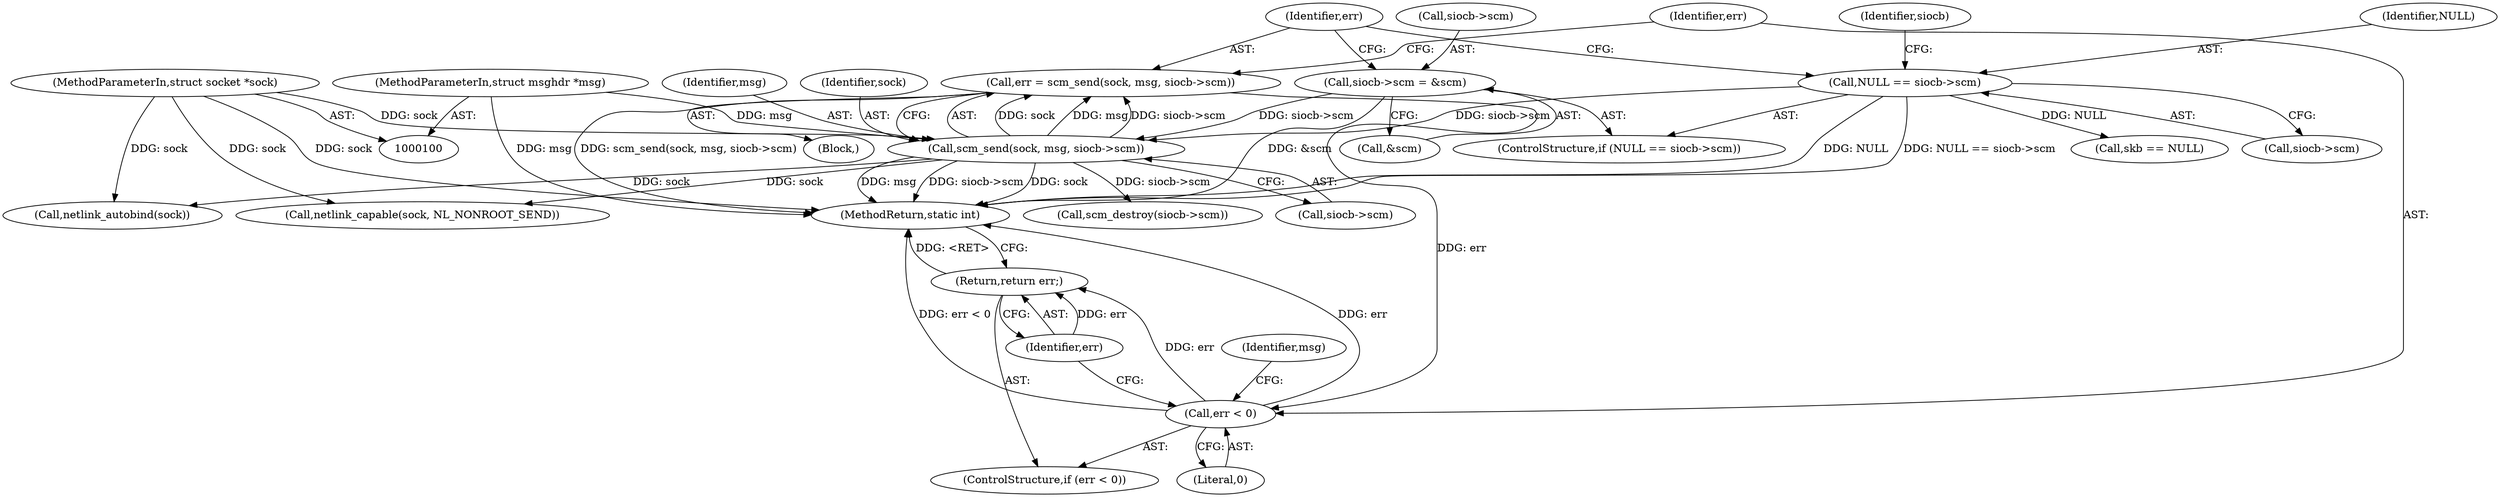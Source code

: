 digraph "1_linux_e0e3cea46d31d23dc40df0a49a7a2c04fe8edfea@API" {
"1000154" [label="(Call,err = scm_send(sock, msg, siocb->scm))"];
"1000156" [label="(Call,scm_send(sock, msg, siocb->scm))"];
"1000102" [label="(MethodParameterIn,struct socket *sock)"];
"1000103" [label="(MethodParameterIn,struct msghdr *msg)"];
"1000148" [label="(Call,siocb->scm = &scm)"];
"1000143" [label="(Call,NULL == siocb->scm)"];
"1000163" [label="(Call,err < 0)"];
"1000166" [label="(Return,return err;)"];
"1000157" [label="(Identifier,sock)"];
"1000148" [label="(Call,siocb->scm = &scm)"];
"1000158" [label="(Identifier,msg)"];
"1000255" [label="(Call,skb == NULL)"];
"1000145" [label="(Call,siocb->scm)"];
"1000103" [label="(MethodParameterIn,struct msghdr *msg)"];
"1000105" [label="(Block,)"];
"1000164" [label="(Identifier,err)"];
"1000162" [label="(ControlStructure,if (err < 0))"];
"1000150" [label="(Identifier,siocb)"];
"1000156" [label="(Call,scm_send(sock, msg, siocb->scm))"];
"1000102" [label="(MethodParameterIn,struct socket *sock)"];
"1000227" [label="(Call,netlink_autobind(sock))"];
"1000149" [label="(Call,siocb->scm)"];
"1000144" [label="(Identifier,NULL)"];
"1000142" [label="(ControlStructure,if (NULL == siocb->scm))"];
"1000159" [label="(Call,siocb->scm)"];
"1000344" [label="(MethodReturn,static int)"];
"1000338" [label="(Call,scm_destroy(siocb->scm))"];
"1000163" [label="(Call,err < 0)"];
"1000154" [label="(Call,err = scm_send(sock, msg, siocb->scm))"];
"1000155" [label="(Identifier,err)"];
"1000203" [label="(Call,netlink_capable(sock, NL_NONROOT_SEND))"];
"1000152" [label="(Call,&scm)"];
"1000166" [label="(Return,return err;)"];
"1000165" [label="(Literal,0)"];
"1000143" [label="(Call,NULL == siocb->scm)"];
"1000170" [label="(Identifier,msg)"];
"1000167" [label="(Identifier,err)"];
"1000154" -> "1000105"  [label="AST: "];
"1000154" -> "1000156"  [label="CFG: "];
"1000155" -> "1000154"  [label="AST: "];
"1000156" -> "1000154"  [label="AST: "];
"1000164" -> "1000154"  [label="CFG: "];
"1000154" -> "1000344"  [label="DDG: scm_send(sock, msg, siocb->scm)"];
"1000156" -> "1000154"  [label="DDG: sock"];
"1000156" -> "1000154"  [label="DDG: msg"];
"1000156" -> "1000154"  [label="DDG: siocb->scm"];
"1000154" -> "1000163"  [label="DDG: err"];
"1000156" -> "1000159"  [label="CFG: "];
"1000157" -> "1000156"  [label="AST: "];
"1000158" -> "1000156"  [label="AST: "];
"1000159" -> "1000156"  [label="AST: "];
"1000156" -> "1000344"  [label="DDG: siocb->scm"];
"1000156" -> "1000344"  [label="DDG: sock"];
"1000156" -> "1000344"  [label="DDG: msg"];
"1000102" -> "1000156"  [label="DDG: sock"];
"1000103" -> "1000156"  [label="DDG: msg"];
"1000148" -> "1000156"  [label="DDG: siocb->scm"];
"1000143" -> "1000156"  [label="DDG: siocb->scm"];
"1000156" -> "1000203"  [label="DDG: sock"];
"1000156" -> "1000227"  [label="DDG: sock"];
"1000156" -> "1000338"  [label="DDG: siocb->scm"];
"1000102" -> "1000100"  [label="AST: "];
"1000102" -> "1000344"  [label="DDG: sock"];
"1000102" -> "1000203"  [label="DDG: sock"];
"1000102" -> "1000227"  [label="DDG: sock"];
"1000103" -> "1000100"  [label="AST: "];
"1000103" -> "1000344"  [label="DDG: msg"];
"1000148" -> "1000142"  [label="AST: "];
"1000148" -> "1000152"  [label="CFG: "];
"1000149" -> "1000148"  [label="AST: "];
"1000152" -> "1000148"  [label="AST: "];
"1000155" -> "1000148"  [label="CFG: "];
"1000148" -> "1000344"  [label="DDG: &scm"];
"1000143" -> "1000142"  [label="AST: "];
"1000143" -> "1000145"  [label="CFG: "];
"1000144" -> "1000143"  [label="AST: "];
"1000145" -> "1000143"  [label="AST: "];
"1000150" -> "1000143"  [label="CFG: "];
"1000155" -> "1000143"  [label="CFG: "];
"1000143" -> "1000344"  [label="DDG: NULL"];
"1000143" -> "1000344"  [label="DDG: NULL == siocb->scm"];
"1000143" -> "1000255"  [label="DDG: NULL"];
"1000163" -> "1000162"  [label="AST: "];
"1000163" -> "1000165"  [label="CFG: "];
"1000164" -> "1000163"  [label="AST: "];
"1000165" -> "1000163"  [label="AST: "];
"1000167" -> "1000163"  [label="CFG: "];
"1000170" -> "1000163"  [label="CFG: "];
"1000163" -> "1000344"  [label="DDG: err"];
"1000163" -> "1000344"  [label="DDG: err < 0"];
"1000163" -> "1000166"  [label="DDG: err"];
"1000166" -> "1000162"  [label="AST: "];
"1000166" -> "1000167"  [label="CFG: "];
"1000167" -> "1000166"  [label="AST: "];
"1000344" -> "1000166"  [label="CFG: "];
"1000166" -> "1000344"  [label="DDG: <RET>"];
"1000167" -> "1000166"  [label="DDG: err"];
}
